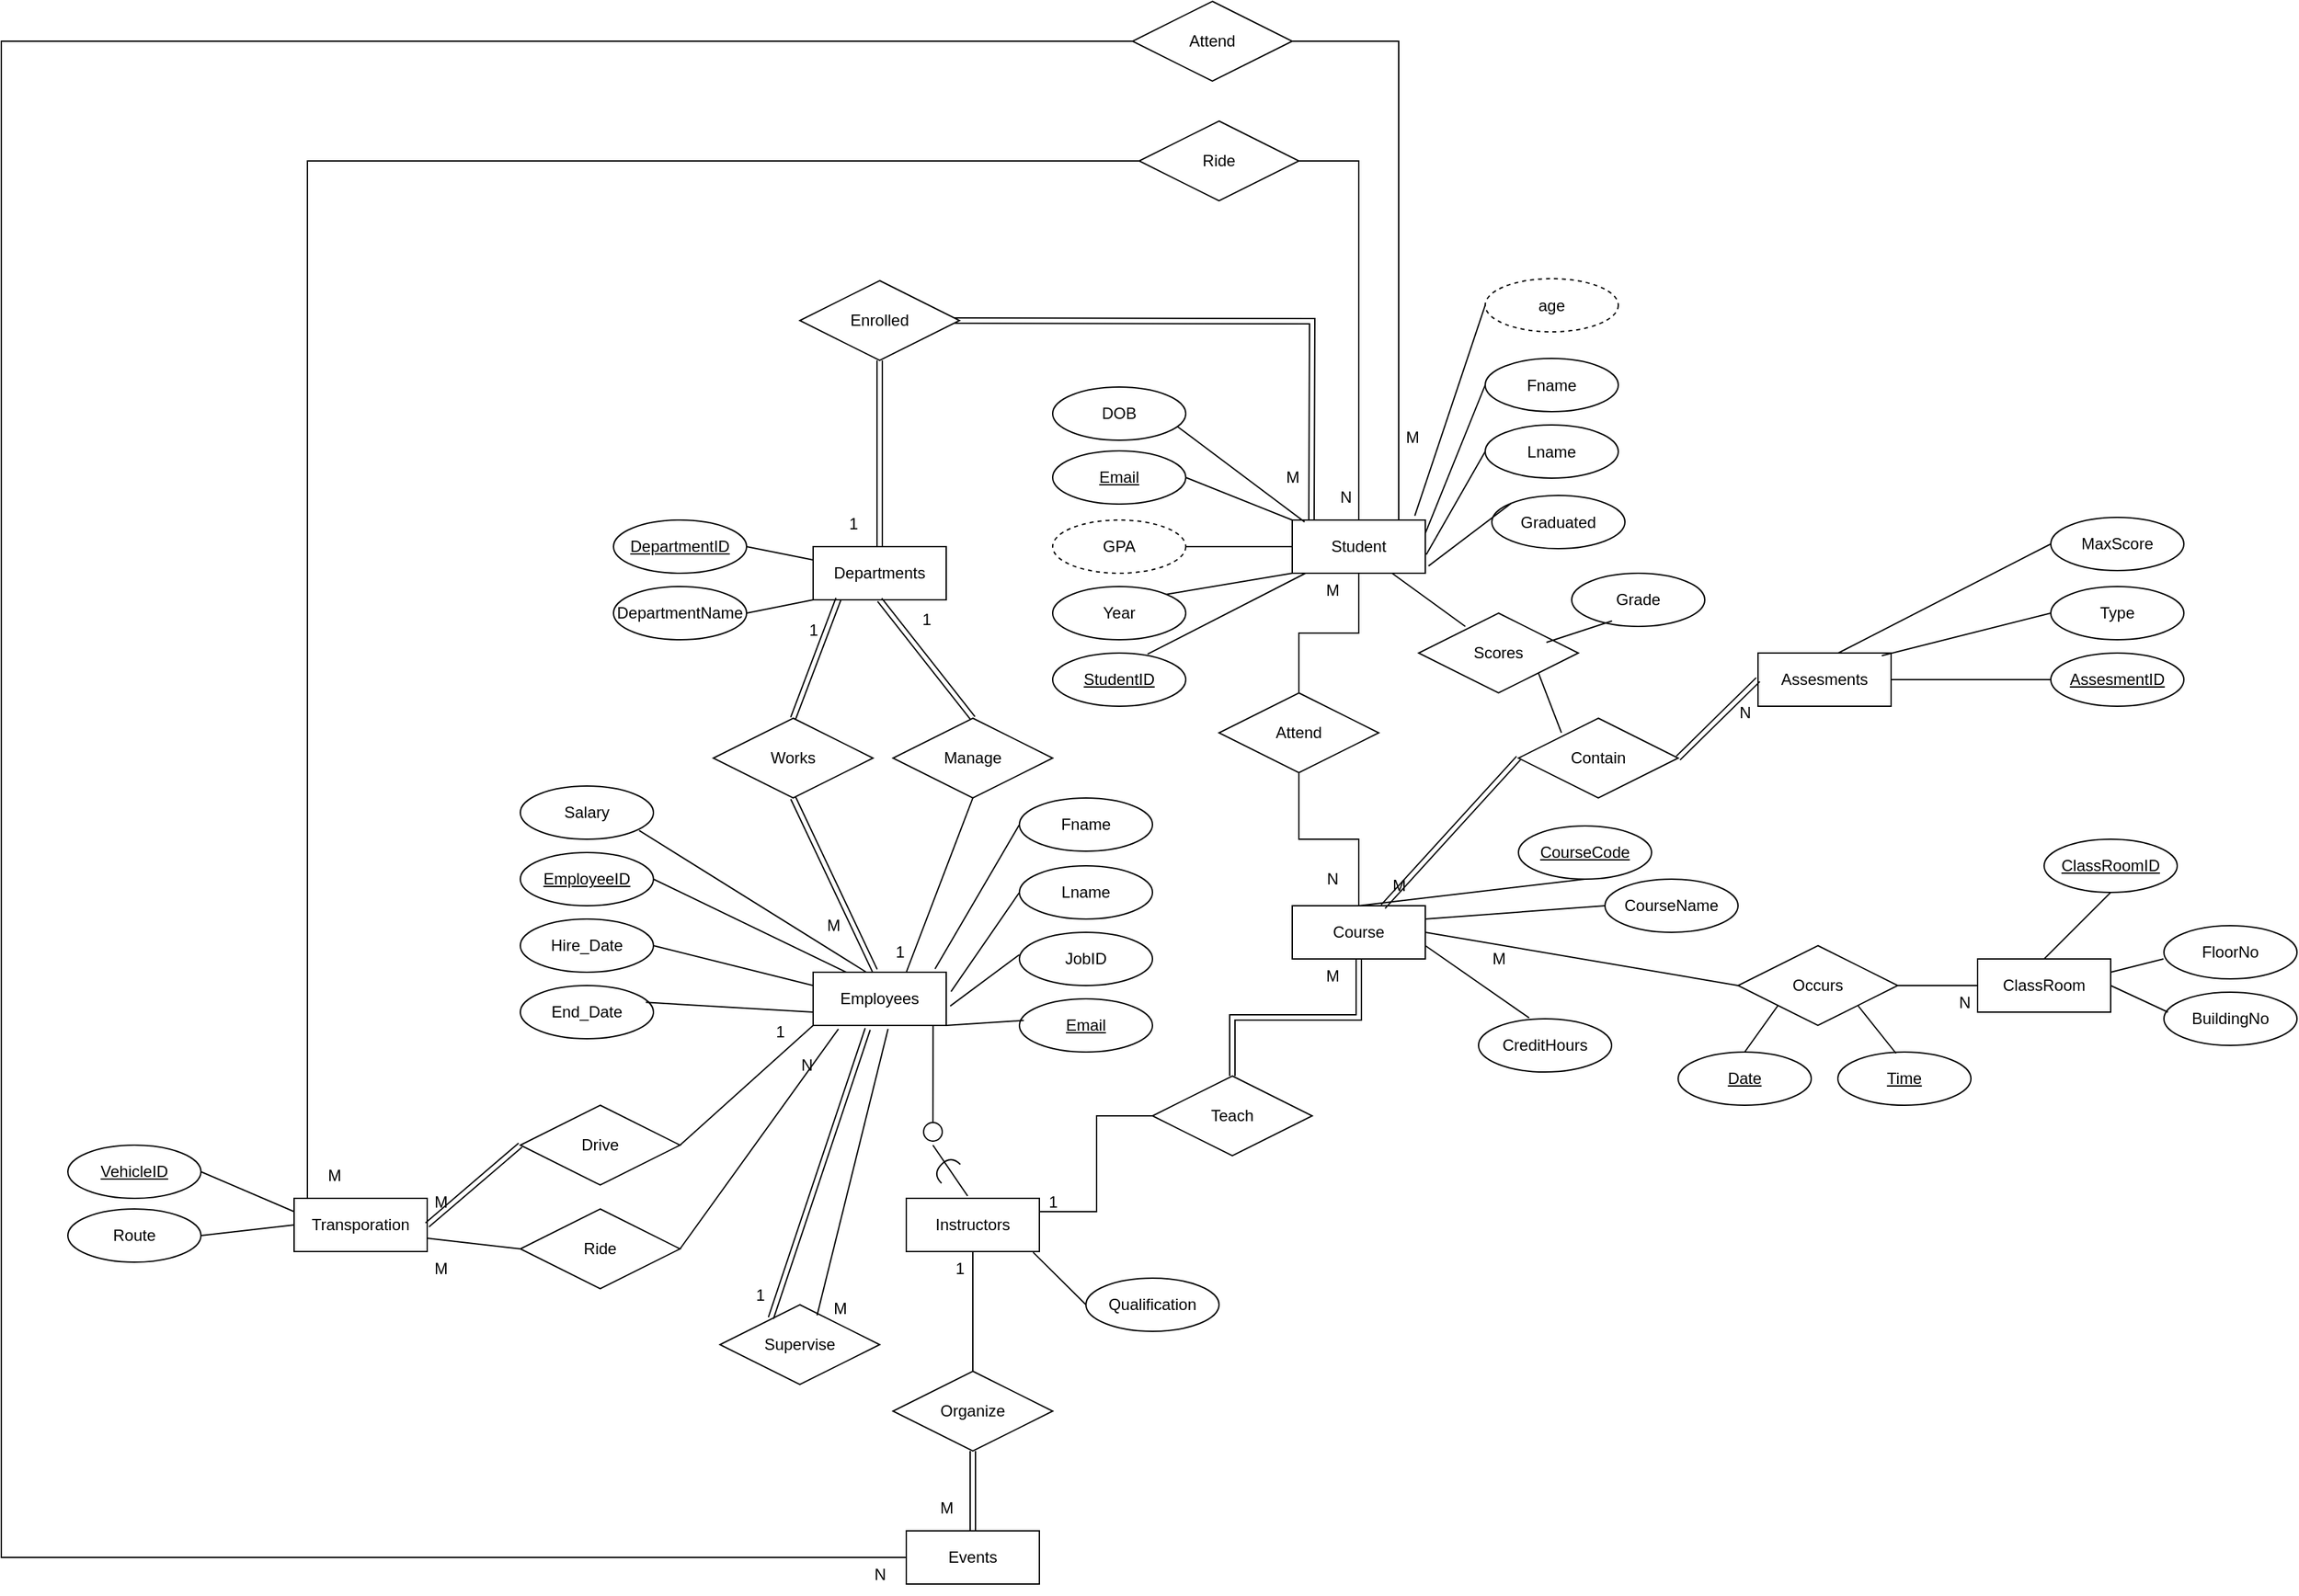 <mxfile version="25.0.1">
  <diagram name="Page-1" id="Fo08esECjhYcVOqIfu8d">
    <mxGraphModel dx="909" dy="1662" grid="1" gridSize="10" guides="1" tooltips="1" connect="1" arrows="1" fold="1" page="1" pageScale="1" pageWidth="850" pageHeight="1100" math="0" shadow="0">
      <root>
        <mxCell id="0" />
        <mxCell id="1" parent="0" />
        <mxCell id="pX8YtGbhnnADvZWmh7mu-151" style="edgeStyle=orthogonalEdgeStyle;rounded=0;orthogonalLoop=1;jettySize=auto;html=1;entryX=0;entryY=0.5;entryDx=0;entryDy=0;endArrow=none;endFill=0;" edge="1" parent="1" source="pX8YtGbhnnADvZWmh7mu-5" target="pX8YtGbhnnADvZWmh7mu-150">
          <mxGeometry relative="1" as="geometry" />
        </mxCell>
        <mxCell id="pX8YtGbhnnADvZWmh7mu-5" value="Assesments" style="whiteSpace=wrap;html=1;align=center;" vertex="1" parent="1">
          <mxGeometry x="1680" y="40" width="100" height="40" as="geometry" />
        </mxCell>
        <mxCell id="pX8YtGbhnnADvZWmh7mu-118" style="edgeStyle=orthogonalEdgeStyle;rounded=0;orthogonalLoop=1;jettySize=auto;html=1;exitX=0.5;exitY=1;exitDx=0;exitDy=0;entryX=0.5;entryY=0;entryDx=0;entryDy=0;endArrow=none;endFill=0;" edge="1" parent="1" source="pX8YtGbhnnADvZWmh7mu-6" target="pX8YtGbhnnADvZWmh7mu-119">
          <mxGeometry relative="1" as="geometry">
            <mxPoint x="1379.857" y="90" as="targetPoint" />
          </mxGeometry>
        </mxCell>
        <mxCell id="pX8YtGbhnnADvZWmh7mu-188" style="edgeStyle=orthogonalEdgeStyle;rounded=0;orthogonalLoop=1;jettySize=auto;html=1;entryX=1;entryY=0.5;entryDx=0;entryDy=0;endArrow=none;endFill=0;" edge="1" parent="1" source="pX8YtGbhnnADvZWmh7mu-6" target="pX8YtGbhnnADvZWmh7mu-187">
          <mxGeometry relative="1" as="geometry">
            <Array as="points">
              <mxPoint x="1410" y="-420" />
            </Array>
          </mxGeometry>
        </mxCell>
        <mxCell id="pX8YtGbhnnADvZWmh7mu-197" style="edgeStyle=orthogonalEdgeStyle;rounded=0;orthogonalLoop=1;jettySize=auto;html=1;exitX=0.5;exitY=0;exitDx=0;exitDy=0;entryX=1;entryY=0.5;entryDx=0;entryDy=0;endArrow=none;endFill=0;" edge="1" parent="1" source="pX8YtGbhnnADvZWmh7mu-6" target="pX8YtGbhnnADvZWmh7mu-198">
          <mxGeometry relative="1" as="geometry">
            <mxPoint x="1380.333" y="-350" as="targetPoint" />
          </mxGeometry>
        </mxCell>
        <mxCell id="pX8YtGbhnnADvZWmh7mu-6" value="Student" style="whiteSpace=wrap;html=1;align=center;" vertex="1" parent="1">
          <mxGeometry x="1330" y="-60" width="100" height="40" as="geometry" />
        </mxCell>
        <mxCell id="pX8YtGbhnnADvZWmh7mu-101" style="edgeStyle=orthogonalEdgeStyle;rounded=0;orthogonalLoop=1;jettySize=auto;html=1;exitX=0.5;exitY=1;exitDx=0;exitDy=0;endArrow=circle;endFill=0;" edge="1" parent="1">
          <mxGeometry relative="1" as="geometry">
            <mxPoint x="1059.997" y="408" as="targetPoint" />
            <mxPoint x="1060.14" y="318" as="sourcePoint" />
            <Array as="points">
              <mxPoint x="1060.14" y="358" />
              <mxPoint x="1060.14" y="358" />
            </Array>
          </mxGeometry>
        </mxCell>
        <mxCell id="pX8YtGbhnnADvZWmh7mu-10" value="Employees" style="whiteSpace=wrap;html=1;align=center;" vertex="1" parent="1">
          <mxGeometry x="970" y="280" width="100" height="40" as="geometry" />
        </mxCell>
        <mxCell id="pX8YtGbhnnADvZWmh7mu-11" value="ClassRoom" style="whiteSpace=wrap;html=1;align=center;" vertex="1" parent="1">
          <mxGeometry x="1845" y="270" width="100" height="40" as="geometry" />
        </mxCell>
        <mxCell id="pX8YtGbhnnADvZWmh7mu-147" style="edgeStyle=orthogonalEdgeStyle;rounded=0;orthogonalLoop=1;jettySize=auto;html=1;exitX=0.5;exitY=0;exitDx=0;exitDy=0;entryX=0.5;entryY=1;entryDx=0;entryDy=0;endArrow=none;endFill=0;shape=link;" edge="1" parent="1" source="pX8YtGbhnnADvZWmh7mu-12" target="pX8YtGbhnnADvZWmh7mu-145">
          <mxGeometry relative="1" as="geometry" />
        </mxCell>
        <mxCell id="pX8YtGbhnnADvZWmh7mu-191" style="edgeStyle=orthogonalEdgeStyle;rounded=0;orthogonalLoop=1;jettySize=auto;html=1;exitX=0;exitY=0.5;exitDx=0;exitDy=0;entryX=0;entryY=0.5;entryDx=0;entryDy=0;endArrow=none;endFill=0;" edge="1" parent="1" source="pX8YtGbhnnADvZWmh7mu-12" target="pX8YtGbhnnADvZWmh7mu-187">
          <mxGeometry relative="1" as="geometry">
            <Array as="points">
              <mxPoint x="360" y="720" />
              <mxPoint x="360" y="-420" />
            </Array>
          </mxGeometry>
        </mxCell>
        <mxCell id="pX8YtGbhnnADvZWmh7mu-12" value="Events" style="whiteSpace=wrap;html=1;align=center;" vertex="1" parent="1">
          <mxGeometry x="1040" y="700" width="100" height="40" as="geometry" />
        </mxCell>
        <mxCell id="pX8YtGbhnnADvZWmh7mu-196" style="edgeStyle=orthogonalEdgeStyle;rounded=0;orthogonalLoop=1;jettySize=auto;html=1;exitX=0.09;exitY=0;exitDx=0;exitDy=0;entryX=0;entryY=0.5;entryDx=0;entryDy=0;endArrow=none;endFill=0;exitPerimeter=0;" edge="1" parent="1" source="pX8YtGbhnnADvZWmh7mu-13" target="pX8YtGbhnnADvZWmh7mu-198">
          <mxGeometry relative="1" as="geometry">
            <mxPoint x="630.333" y="-291.333" as="targetPoint" />
            <Array as="points">
              <mxPoint x="590" y="450" />
              <mxPoint x="590" y="-330" />
            </Array>
          </mxGeometry>
        </mxCell>
        <mxCell id="pX8YtGbhnnADvZWmh7mu-13" value="Transporation" style="whiteSpace=wrap;html=1;align=center;" vertex="1" parent="1">
          <mxGeometry x="580" y="450" width="100" height="40" as="geometry" />
        </mxCell>
        <mxCell id="pX8YtGbhnnADvZWmh7mu-14" value="Course" style="whiteSpace=wrap;html=1;align=center;" vertex="1" parent="1">
          <mxGeometry x="1330" y="230" width="100" height="40" as="geometry" />
        </mxCell>
        <mxCell id="pX8YtGbhnnADvZWmh7mu-15" value="Departments" style="whiteSpace=wrap;html=1;align=center;" vertex="1" parent="1">
          <mxGeometry x="970" y="-40" width="100" height="40" as="geometry" />
        </mxCell>
        <mxCell id="pX8YtGbhnnADvZWmh7mu-19" value="&lt;u&gt;EmployeeID&lt;/u&gt;" style="ellipse;whiteSpace=wrap;html=1;align=center;" vertex="1" parent="1">
          <mxGeometry x="750" y="190" width="100" height="40" as="geometry" />
        </mxCell>
        <mxCell id="pX8YtGbhnnADvZWmh7mu-25" value="Fname" style="ellipse;whiteSpace=wrap;html=1;align=center;" vertex="1" parent="1">
          <mxGeometry x="1125" y="149" width="100" height="40" as="geometry" />
        </mxCell>
        <mxCell id="pX8YtGbhnnADvZWmh7mu-29" value="&lt;u&gt;Email&lt;/u&gt;" style="ellipse;whiteSpace=wrap;html=1;align=center;" vertex="1" parent="1">
          <mxGeometry x="1125" y="300" width="100" height="40" as="geometry" />
        </mxCell>
        <mxCell id="pX8YtGbhnnADvZWmh7mu-30" value="JobID" style="ellipse;whiteSpace=wrap;html=1;align=center;" vertex="1" parent="1">
          <mxGeometry x="1125" y="250" width="100" height="40" as="geometry" />
        </mxCell>
        <mxCell id="pX8YtGbhnnADvZWmh7mu-32" value="" style="endArrow=none;html=1;rounded=0;entryX=0.916;entryY=-0.064;entryDx=0;entryDy=0;entryPerimeter=0;exitX=0;exitY=0.5;exitDx=0;exitDy=0;" edge="1" parent="1" source="pX8YtGbhnnADvZWmh7mu-25" target="pX8YtGbhnnADvZWmh7mu-10">
          <mxGeometry relative="1" as="geometry">
            <mxPoint x="990" y="270" as="sourcePoint" />
            <mxPoint x="1007" y="301" as="targetPoint" />
          </mxGeometry>
        </mxCell>
        <mxCell id="pX8YtGbhnnADvZWmh7mu-33" value="Lname" style="ellipse;whiteSpace=wrap;html=1;align=center;" vertex="1" parent="1">
          <mxGeometry x="1125" y="200" width="100" height="40" as="geometry" />
        </mxCell>
        <mxCell id="pX8YtGbhnnADvZWmh7mu-35" value="" style="endArrow=none;html=1;rounded=0;entryX=0;entryY=0.5;entryDx=0;entryDy=0;exitX=1.036;exitY=0.364;exitDx=0;exitDy=0;exitPerimeter=0;" edge="1" parent="1" source="pX8YtGbhnnADvZWmh7mu-10" target="pX8YtGbhnnADvZWmh7mu-33">
          <mxGeometry relative="1" as="geometry">
            <mxPoint x="1100" y="290" as="sourcePoint" />
            <mxPoint x="1117" y="321" as="targetPoint" />
          </mxGeometry>
        </mxCell>
        <mxCell id="pX8YtGbhnnADvZWmh7mu-36" value="" style="endArrow=none;html=1;rounded=0;entryX=1.03;entryY=0.636;entryDx=0;entryDy=0;entryPerimeter=0;exitX=-0.001;exitY=0.421;exitDx=0;exitDy=0;exitPerimeter=0;" edge="1" parent="1" source="pX8YtGbhnnADvZWmh7mu-30" target="pX8YtGbhnnADvZWmh7mu-10">
          <mxGeometry relative="1" as="geometry">
            <mxPoint x="990" y="270" as="sourcePoint" />
            <mxPoint x="1007" y="301" as="targetPoint" />
          </mxGeometry>
        </mxCell>
        <mxCell id="pX8YtGbhnnADvZWmh7mu-37" value="" style="endArrow=none;html=1;rounded=0;entryX=0.033;entryY=0.407;entryDx=0;entryDy=0;entryPerimeter=0;exitX=1;exitY=1;exitDx=0;exitDy=0;" edge="1" parent="1" source="pX8YtGbhnnADvZWmh7mu-10" target="pX8YtGbhnnADvZWmh7mu-29">
          <mxGeometry relative="1" as="geometry">
            <mxPoint x="1000" y="280" as="sourcePoint" />
            <mxPoint x="1017" y="311" as="targetPoint" />
          </mxGeometry>
        </mxCell>
        <mxCell id="pX8YtGbhnnADvZWmh7mu-39" value="" style="endArrow=none;html=1;rounded=0;entryX=0.25;entryY=0;entryDx=0;entryDy=0;exitX=1;exitY=0.5;exitDx=0;exitDy=0;" edge="1" parent="1" source="pX8YtGbhnnADvZWmh7mu-19" target="pX8YtGbhnnADvZWmh7mu-10">
          <mxGeometry relative="1" as="geometry">
            <mxPoint x="920" y="250" as="sourcePoint" />
            <mxPoint x="997" y="291" as="targetPoint" />
          </mxGeometry>
        </mxCell>
        <mxCell id="pX8YtGbhnnADvZWmh7mu-64" value="Year" style="ellipse;whiteSpace=wrap;html=1;align=center;" vertex="1" parent="1">
          <mxGeometry x="1150" y="-10" width="100" height="40" as="geometry" />
        </mxCell>
        <mxCell id="pX8YtGbhnnADvZWmh7mu-65" value="" style="endArrow=none;html=1;rounded=0;entryX=0;entryY=1;entryDx=0;entryDy=0;exitX=1;exitY=0;exitDx=0;exitDy=0;" edge="1" parent="1" source="pX8YtGbhnnADvZWmh7mu-64" target="pX8YtGbhnnADvZWmh7mu-6">
          <mxGeometry relative="1" as="geometry">
            <mxPoint x="1210" as="sourcePoint" />
            <mxPoint x="1370" as="targetPoint" />
          </mxGeometry>
        </mxCell>
        <mxCell id="pX8YtGbhnnADvZWmh7mu-66" value="GPA" style="ellipse;whiteSpace=wrap;html=1;align=center;dashed=1;" vertex="1" parent="1">
          <mxGeometry x="1150" y="-60" width="100" height="40" as="geometry" />
        </mxCell>
        <mxCell id="pX8YtGbhnnADvZWmh7mu-67" value="" style="endArrow=none;html=1;rounded=0;entryX=0;entryY=0.5;entryDx=0;entryDy=0;exitX=1;exitY=0.5;exitDx=0;exitDy=0;" edge="1" parent="1" source="pX8YtGbhnnADvZWmh7mu-66" target="pX8YtGbhnnADvZWmh7mu-6">
          <mxGeometry relative="1" as="geometry">
            <mxPoint x="1170" y="20" as="sourcePoint" />
            <mxPoint x="1330" y="20" as="targetPoint" />
          </mxGeometry>
        </mxCell>
        <mxCell id="pX8YtGbhnnADvZWmh7mu-68" value="Graduated" style="ellipse;whiteSpace=wrap;html=1;align=center;" vertex="1" parent="1">
          <mxGeometry x="1480" y="-78.5" width="100" height="40" as="geometry" />
        </mxCell>
        <mxCell id="pX8YtGbhnnADvZWmh7mu-70" value="Hire_Date" style="ellipse;whiteSpace=wrap;html=1;align=center;" vertex="1" parent="1">
          <mxGeometry x="750" y="240" width="100" height="40" as="geometry" />
        </mxCell>
        <mxCell id="pX8YtGbhnnADvZWmh7mu-71" value="Works" style="shape=rhombus;perimeter=rhombusPerimeter;whiteSpace=wrap;html=1;align=center;" vertex="1" parent="1">
          <mxGeometry x="895" y="89" width="120" height="60" as="geometry" />
        </mxCell>
        <mxCell id="pX8YtGbhnnADvZWmh7mu-74" value="M" style="text;html=1;align=center;verticalAlign=middle;resizable=0;points=[];autosize=1;strokeColor=none;fillColor=none;" vertex="1" parent="1">
          <mxGeometry x="970" y="230" width="30" height="30" as="geometry" />
        </mxCell>
        <mxCell id="pX8YtGbhnnADvZWmh7mu-76" value="1" style="text;html=1;align=center;verticalAlign=middle;resizable=0;points=[];autosize=1;strokeColor=none;fillColor=none;" vertex="1" parent="1">
          <mxGeometry x="955" y="8" width="30" height="30" as="geometry" />
        </mxCell>
        <mxCell id="pX8YtGbhnnADvZWmh7mu-78" value="Fname" style="ellipse;whiteSpace=wrap;html=1;align=center;" vertex="1" parent="1">
          <mxGeometry x="1475" y="-181.5" width="100" height="40" as="geometry" />
        </mxCell>
        <mxCell id="pX8YtGbhnnADvZWmh7mu-79" value="" style="endArrow=none;html=1;rounded=0;entryX=1;entryY=0.25;entryDx=0;entryDy=0;exitX=0;exitY=0.5;exitDx=0;exitDy=0;" edge="1" parent="1" source="pX8YtGbhnnADvZWmh7mu-78" target="pX8YtGbhnnADvZWmh7mu-6">
          <mxGeometry relative="1" as="geometry">
            <mxPoint x="1388" y="11" as="sourcePoint" />
            <mxPoint x="1450" y="-10" as="targetPoint" />
          </mxGeometry>
        </mxCell>
        <mxCell id="pX8YtGbhnnADvZWmh7mu-80" value="Lname" style="ellipse;whiteSpace=wrap;html=1;align=center;" vertex="1" parent="1">
          <mxGeometry x="1475" y="-131.5" width="100" height="40" as="geometry" />
        </mxCell>
        <mxCell id="pX8YtGbhnnADvZWmh7mu-81" value="" style="endArrow=none;html=1;rounded=0;entryX=0;entryY=0.5;entryDx=0;entryDy=0;exitX=1.007;exitY=0.65;exitDx=0;exitDy=0;exitPerimeter=0;" edge="1" parent="1" target="pX8YtGbhnnADvZWmh7mu-80" source="pX8YtGbhnnADvZWmh7mu-6">
          <mxGeometry relative="1" as="geometry">
            <mxPoint x="1450" as="sourcePoint" />
            <mxPoint x="1515" y="62" as="targetPoint" />
          </mxGeometry>
        </mxCell>
        <mxCell id="pX8YtGbhnnADvZWmh7mu-85" value="StudentID" style="ellipse;whiteSpace=wrap;html=1;align=center;fontStyle=4;" vertex="1" parent="1">
          <mxGeometry x="1150" y="40" width="100" height="40" as="geometry" />
        </mxCell>
        <mxCell id="pX8YtGbhnnADvZWmh7mu-86" value="Email" style="ellipse;whiteSpace=wrap;html=1;align=center;fontStyle=4;" vertex="1" parent="1">
          <mxGeometry x="1150" y="-112" width="100" height="40" as="geometry" />
        </mxCell>
        <mxCell id="pX8YtGbhnnADvZWmh7mu-87" value="" style="endArrow=none;html=1;rounded=0;exitX=1;exitY=0.5;exitDx=0;exitDy=0;entryX=0;entryY=0;entryDx=0;entryDy=0;" edge="1" parent="1" source="pX8YtGbhnnADvZWmh7mu-86" target="pX8YtGbhnnADvZWmh7mu-6">
          <mxGeometry relative="1" as="geometry">
            <mxPoint x="1290" y="-110" as="sourcePoint" />
            <mxPoint x="1450" y="-110" as="targetPoint" />
          </mxGeometry>
        </mxCell>
        <mxCell id="pX8YtGbhnnADvZWmh7mu-89" value="" style="endArrow=none;html=1;rounded=0;entryX=0;entryY=0;entryDx=0;entryDy=0;exitX=1.024;exitY=0.864;exitDx=0;exitDy=0;exitPerimeter=0;" edge="1" parent="1" source="pX8YtGbhnnADvZWmh7mu-6" target="pX8YtGbhnnADvZWmh7mu-68">
          <mxGeometry relative="1" as="geometry">
            <mxPoint x="1330" y="30" as="sourcePoint" />
            <mxPoint x="1490" y="30" as="targetPoint" />
          </mxGeometry>
        </mxCell>
        <mxCell id="pX8YtGbhnnADvZWmh7mu-90" value="" style="endArrow=none;html=1;rounded=0;exitX=0.1;exitY=1;exitDx=0;exitDy=0;exitPerimeter=0;entryX=0.713;entryY=0.021;entryDx=0;entryDy=0;entryPerimeter=0;" edge="1" parent="1" source="pX8YtGbhnnADvZWmh7mu-6" target="pX8YtGbhnnADvZWmh7mu-85">
          <mxGeometry relative="1" as="geometry">
            <mxPoint x="1290" y="100" as="sourcePoint" />
            <mxPoint x="1450" y="100" as="targetPoint" />
          </mxGeometry>
        </mxCell>
        <mxCell id="pX8YtGbhnnADvZWmh7mu-91" value="DOB" style="ellipse;whiteSpace=wrap;html=1;align=center;" vertex="1" parent="1">
          <mxGeometry x="1150" y="-160" width="100" height="40" as="geometry" />
        </mxCell>
        <mxCell id="pX8YtGbhnnADvZWmh7mu-92" value="" style="endArrow=none;html=1;rounded=0;exitX=0.939;exitY=0.746;exitDx=0;exitDy=0;exitPerimeter=0;entryX=0.093;entryY=0.036;entryDx=0;entryDy=0;entryPerimeter=0;" edge="1" parent="1" source="pX8YtGbhnnADvZWmh7mu-91" target="pX8YtGbhnnADvZWmh7mu-6">
          <mxGeometry relative="1" as="geometry">
            <mxPoint x="1290" y="-121" as="sourcePoint" />
            <mxPoint x="1450" y="-121" as="targetPoint" />
          </mxGeometry>
        </mxCell>
        <mxCell id="pX8YtGbhnnADvZWmh7mu-93" value="age" style="ellipse;whiteSpace=wrap;html=1;align=center;dashed=1;" vertex="1" parent="1">
          <mxGeometry x="1475" y="-241.5" width="100" height="40" as="geometry" />
        </mxCell>
        <mxCell id="pX8YtGbhnnADvZWmh7mu-94" value="" style="endArrow=none;html=1;rounded=0;entryX=0;entryY=0.5;entryDx=0;entryDy=0;exitX=0.921;exitY=-0.079;exitDx=0;exitDy=0;exitPerimeter=0;" edge="1" parent="1" source="pX8YtGbhnnADvZWmh7mu-6" target="pX8YtGbhnnADvZWmh7mu-93">
          <mxGeometry relative="1" as="geometry">
            <mxPoint x="1330" y="-130" as="sourcePoint" />
            <mxPoint x="1490" y="-130" as="targetPoint" />
          </mxGeometry>
        </mxCell>
        <mxCell id="pX8YtGbhnnADvZWmh7mu-98" style="edgeStyle=orthogonalEdgeStyle;rounded=0;orthogonalLoop=1;jettySize=auto;html=1;entryX=0.5;entryY=0;entryDx=0;entryDy=0;endArrow=none;endFill=0;shape=link;exitX=0.969;exitY=0.5;exitDx=0;exitDy=0;exitPerimeter=0;" edge="1" parent="1">
          <mxGeometry relative="1" as="geometry">
            <mxPoint x="1055.75" y="-210" as="sourcePoint" />
            <mxPoint x="1344.47" y="-60" as="targetPoint" />
          </mxGeometry>
        </mxCell>
        <mxCell id="pX8YtGbhnnADvZWmh7mu-95" value="Enrolled" style="shape=rhombus;perimeter=rhombusPerimeter;whiteSpace=wrap;html=1;align=center;" vertex="1" parent="1">
          <mxGeometry x="960" y="-240" width="120" height="60" as="geometry" />
        </mxCell>
        <mxCell id="pX8YtGbhnnADvZWmh7mu-97" value="" style="endArrow=none;html=1;rounded=0;exitX=0.5;exitY=0;exitDx=0;exitDy=0;entryX=0.5;entryY=1;entryDx=0;entryDy=0;shape=link;" edge="1" parent="1" source="pX8YtGbhnnADvZWmh7mu-15" target="pX8YtGbhnnADvZWmh7mu-95">
          <mxGeometry relative="1" as="geometry">
            <mxPoint x="980" y="-130" as="sourcePoint" />
            <mxPoint x="1020" y="-170" as="targetPoint" />
          </mxGeometry>
        </mxCell>
        <mxCell id="pX8YtGbhnnADvZWmh7mu-99" value="1" style="text;html=1;align=center;verticalAlign=middle;resizable=0;points=[];autosize=1;strokeColor=none;fillColor=none;" vertex="1" parent="1">
          <mxGeometry x="985" y="-72" width="30" height="30" as="geometry" />
        </mxCell>
        <mxCell id="pX8YtGbhnnADvZWmh7mu-100" value="M" style="text;html=1;align=center;verticalAlign=middle;resizable=0;points=[];autosize=1;strokeColor=none;fillColor=none;" vertex="1" parent="1">
          <mxGeometry x="1315" y="-107" width="30" height="30" as="geometry" />
        </mxCell>
        <mxCell id="pX8YtGbhnnADvZWmh7mu-129" style="edgeStyle=orthogonalEdgeStyle;rounded=0;orthogonalLoop=1;jettySize=auto;html=1;exitX=1;exitY=0.5;exitDx=0;exitDy=0;entryX=0;entryY=0.5;entryDx=0;entryDy=0;endArrow=none;endFill=0;" edge="1" parent="1" source="pX8YtGbhnnADvZWmh7mu-102" target="pX8YtGbhnnADvZWmh7mu-128">
          <mxGeometry relative="1" as="geometry">
            <Array as="points">
              <mxPoint x="1140" y="460" />
              <mxPoint x="1183" y="460" />
              <mxPoint x="1183" y="388" />
            </Array>
          </mxGeometry>
        </mxCell>
        <mxCell id="pX8YtGbhnnADvZWmh7mu-146" style="edgeStyle=orthogonalEdgeStyle;rounded=0;orthogonalLoop=1;jettySize=auto;html=1;exitX=0.5;exitY=1;exitDx=0;exitDy=0;entryX=0.5;entryY=0;entryDx=0;entryDy=0;endArrow=none;endFill=0;" edge="1" parent="1" source="pX8YtGbhnnADvZWmh7mu-102" target="pX8YtGbhnnADvZWmh7mu-145">
          <mxGeometry relative="1" as="geometry" />
        </mxCell>
        <mxCell id="pX8YtGbhnnADvZWmh7mu-102" value="Instructors" style="whiteSpace=wrap;html=1;align=center;" vertex="1" parent="1">
          <mxGeometry x="1040" y="450" width="100" height="40" as="geometry" />
        </mxCell>
        <mxCell id="pX8YtGbhnnADvZWmh7mu-104" value="" style="endArrow=none;html=1;rounded=0;entryX=0.461;entryY=-0.043;entryDx=0;entryDy=0;entryPerimeter=0;" edge="1" parent="1" target="pX8YtGbhnnADvZWmh7mu-102">
          <mxGeometry relative="1" as="geometry">
            <mxPoint x="1060" y="410" as="sourcePoint" />
            <mxPoint x="1200" y="420" as="targetPoint" />
          </mxGeometry>
        </mxCell>
        <mxCell id="pX8YtGbhnnADvZWmh7mu-107" value="Qualification" style="ellipse;whiteSpace=wrap;html=1;align=center;" vertex="1" parent="1">
          <mxGeometry x="1175" y="510" width="100" height="40" as="geometry" />
        </mxCell>
        <mxCell id="pX8YtGbhnnADvZWmh7mu-109" value="Salary" style="ellipse;whiteSpace=wrap;html=1;align=center;" vertex="1" parent="1">
          <mxGeometry x="750" y="140" width="100" height="40" as="geometry" />
        </mxCell>
        <mxCell id="pX8YtGbhnnADvZWmh7mu-110" value="" style="endArrow=none;html=1;rounded=0;exitX=0.893;exitY=0.836;exitDx=0;exitDy=0;exitPerimeter=0;entryX=0.4;entryY=0;entryDx=0;entryDy=0;entryPerimeter=0;" edge="1" parent="1" source="pX8YtGbhnnADvZWmh7mu-109" target="pX8YtGbhnnADvZWmh7mu-10">
          <mxGeometry relative="1" as="geometry">
            <mxPoint x="970" y="210" as="sourcePoint" />
            <mxPoint x="1130" y="210" as="targetPoint" />
          </mxGeometry>
        </mxCell>
        <mxCell id="pX8YtGbhnnADvZWmh7mu-113" value="End_Date" style="ellipse;whiteSpace=wrap;html=1;align=center;" vertex="1" parent="1">
          <mxGeometry x="750" y="290" width="100" height="40" as="geometry" />
        </mxCell>
        <mxCell id="pX8YtGbhnnADvZWmh7mu-114" value="CourseCode" style="ellipse;whiteSpace=wrap;html=1;align=center;fontStyle=4;" vertex="1" parent="1">
          <mxGeometry x="1500" y="170" width="100" height="40" as="geometry" />
        </mxCell>
        <mxCell id="pX8YtGbhnnADvZWmh7mu-115" value="" style="endArrow=none;html=1;rounded=0;exitX=0.5;exitY=1;exitDx=0;exitDy=0;entryX=0.5;entryY=0;entryDx=0;entryDy=0;" edge="1" parent="1" source="pX8YtGbhnnADvZWmh7mu-114" target="pX8YtGbhnnADvZWmh7mu-14">
          <mxGeometry relative="1" as="geometry">
            <mxPoint x="1250" y="290" as="sourcePoint" />
            <mxPoint x="1410" y="290" as="targetPoint" />
          </mxGeometry>
        </mxCell>
        <mxCell id="pX8YtGbhnnADvZWmh7mu-116" value="CourseName" style="ellipse;whiteSpace=wrap;html=1;align=center;" vertex="1" parent="1">
          <mxGeometry x="1565" y="210" width="100" height="40" as="geometry" />
        </mxCell>
        <mxCell id="pX8YtGbhnnADvZWmh7mu-121" style="edgeStyle=orthogonalEdgeStyle;rounded=0;orthogonalLoop=1;jettySize=auto;html=1;entryX=0.5;entryY=0;entryDx=0;entryDy=0;endArrow=none;endFill=0;" edge="1" parent="1" source="pX8YtGbhnnADvZWmh7mu-119" target="pX8YtGbhnnADvZWmh7mu-14">
          <mxGeometry relative="1" as="geometry" />
        </mxCell>
        <mxCell id="pX8YtGbhnnADvZWmh7mu-119" value="Attend" style="shape=rhombus;perimeter=rhombusPerimeter;whiteSpace=wrap;html=1;align=center;" vertex="1" parent="1">
          <mxGeometry x="1275" y="70" width="120" height="60" as="geometry" />
        </mxCell>
        <mxCell id="pX8YtGbhnnADvZWmh7mu-120" value="M" style="text;html=1;align=center;verticalAlign=middle;resizable=0;points=[];autosize=1;strokeColor=none;fillColor=none;" vertex="1" parent="1">
          <mxGeometry x="1345" y="-22" width="30" height="30" as="geometry" />
        </mxCell>
        <mxCell id="pX8YtGbhnnADvZWmh7mu-122" value="N" style="text;html=1;align=center;verticalAlign=middle;resizable=0;points=[];autosize=1;strokeColor=none;fillColor=none;" vertex="1" parent="1">
          <mxGeometry x="1345" y="195" width="30" height="30" as="geometry" />
        </mxCell>
        <mxCell id="pX8YtGbhnnADvZWmh7mu-123" value="" style="endArrow=none;html=1;rounded=0;exitX=0.953;exitY=1.014;exitDx=0;exitDy=0;exitPerimeter=0;entryX=0;entryY=0.5;entryDx=0;entryDy=0;" edge="1" parent="1" source="pX8YtGbhnnADvZWmh7mu-102" target="pX8YtGbhnnADvZWmh7mu-107">
          <mxGeometry relative="1" as="geometry">
            <mxPoint x="1000" y="520" as="sourcePoint" />
            <mxPoint x="1160" y="520" as="targetPoint" />
          </mxGeometry>
        </mxCell>
        <mxCell id="pX8YtGbhnnADvZWmh7mu-124" value="DepartmentID" style="ellipse;whiteSpace=wrap;html=1;align=center;fontStyle=4;" vertex="1" parent="1">
          <mxGeometry x="820" y="-60" width="100" height="40" as="geometry" />
        </mxCell>
        <mxCell id="pX8YtGbhnnADvZWmh7mu-125" value="DepartmentName" style="ellipse;whiteSpace=wrap;html=1;align=center;" vertex="1" parent="1">
          <mxGeometry x="820" y="-10" width="100" height="40" as="geometry" />
        </mxCell>
        <mxCell id="pX8YtGbhnnADvZWmh7mu-126" value="" style="endArrow=none;html=1;rounded=0;exitX=1;exitY=0.5;exitDx=0;exitDy=0;entryX=0;entryY=0.25;entryDx=0;entryDy=0;" edge="1" parent="1" source="pX8YtGbhnnADvZWmh7mu-124" target="pX8YtGbhnnADvZWmh7mu-15">
          <mxGeometry relative="1" as="geometry">
            <mxPoint x="850" y="50" as="sourcePoint" />
            <mxPoint x="1010" y="50" as="targetPoint" />
          </mxGeometry>
        </mxCell>
        <mxCell id="pX8YtGbhnnADvZWmh7mu-127" value="" style="endArrow=none;html=1;rounded=0;exitX=1;exitY=0.5;exitDx=0;exitDy=0;entryX=0;entryY=1;entryDx=0;entryDy=0;" edge="1" parent="1" source="pX8YtGbhnnADvZWmh7mu-125" target="pX8YtGbhnnADvZWmh7mu-15">
          <mxGeometry relative="1" as="geometry">
            <mxPoint x="890" y="40" as="sourcePoint" />
            <mxPoint x="1050" y="40" as="targetPoint" />
          </mxGeometry>
        </mxCell>
        <mxCell id="pX8YtGbhnnADvZWmh7mu-130" style="edgeStyle=orthogonalEdgeStyle;rounded=0;orthogonalLoop=1;jettySize=auto;html=1;exitX=0.5;exitY=0;exitDx=0;exitDy=0;entryX=0.5;entryY=1;entryDx=0;entryDy=0;endArrow=none;endFill=0;shape=link;" edge="1" parent="1" source="pX8YtGbhnnADvZWmh7mu-128" target="pX8YtGbhnnADvZWmh7mu-14">
          <mxGeometry relative="1" as="geometry" />
        </mxCell>
        <mxCell id="pX8YtGbhnnADvZWmh7mu-128" value="Teach" style="shape=rhombus;perimeter=rhombusPerimeter;whiteSpace=wrap;html=1;align=center;" vertex="1" parent="1">
          <mxGeometry x="1225" y="358" width="120" height="60" as="geometry" />
        </mxCell>
        <mxCell id="pX8YtGbhnnADvZWmh7mu-131" value="M" style="text;html=1;align=center;verticalAlign=middle;resizable=0;points=[];autosize=1;strokeColor=none;fillColor=none;" vertex="1" parent="1">
          <mxGeometry x="1345" y="268" width="30" height="30" as="geometry" />
        </mxCell>
        <mxCell id="pX8YtGbhnnADvZWmh7mu-132" value="1" style="text;html=1;align=center;verticalAlign=middle;resizable=0;points=[];autosize=1;strokeColor=none;fillColor=none;" vertex="1" parent="1">
          <mxGeometry x="1135" y="438" width="30" height="30" as="geometry" />
        </mxCell>
        <mxCell id="pX8YtGbhnnADvZWmh7mu-133" value="" style="endArrow=none;html=1;rounded=0;exitX=1;exitY=0.25;exitDx=0;exitDy=0;entryX=0;entryY=0.5;entryDx=0;entryDy=0;" edge="1" parent="1" source="pX8YtGbhnnADvZWmh7mu-14" target="pX8YtGbhnnADvZWmh7mu-116">
          <mxGeometry relative="1" as="geometry">
            <mxPoint x="1485" y="265" as="sourcePoint" />
            <mxPoint x="1695" y="290" as="targetPoint" />
          </mxGeometry>
        </mxCell>
        <mxCell id="pX8YtGbhnnADvZWmh7mu-134" value="" style="endArrow=none;html=1;rounded=0;exitX=1;exitY=0.5;exitDx=0;exitDy=0;entryX=0;entryY=0.5;entryDx=0;entryDy=0;" edge="1" parent="1" source="pX8YtGbhnnADvZWmh7mu-14" target="pX8YtGbhnnADvZWmh7mu-135">
          <mxGeometry relative="1" as="geometry">
            <mxPoint x="1485" y="275" as="sourcePoint" />
            <mxPoint x="1685" y="290" as="targetPoint" />
          </mxGeometry>
        </mxCell>
        <mxCell id="pX8YtGbhnnADvZWmh7mu-137" style="edgeStyle=orthogonalEdgeStyle;rounded=0;orthogonalLoop=1;jettySize=auto;html=1;entryX=0;entryY=0.5;entryDx=0;entryDy=0;endArrow=none;endFill=0;" edge="1" parent="1" source="pX8YtGbhnnADvZWmh7mu-135" target="pX8YtGbhnnADvZWmh7mu-11">
          <mxGeometry relative="1" as="geometry" />
        </mxCell>
        <mxCell id="pX8YtGbhnnADvZWmh7mu-135" value="Occurs" style="shape=rhombus;perimeter=rhombusPerimeter;whiteSpace=wrap;html=1;align=center;" vertex="1" parent="1">
          <mxGeometry x="1665" y="260" width="120" height="60" as="geometry" />
        </mxCell>
        <mxCell id="pX8YtGbhnnADvZWmh7mu-138" value="M" style="text;html=1;align=center;verticalAlign=middle;resizable=0;points=[];autosize=1;strokeColor=none;fillColor=none;" vertex="1" parent="1">
          <mxGeometry x="1470" y="255" width="30" height="30" as="geometry" />
        </mxCell>
        <mxCell id="pX8YtGbhnnADvZWmh7mu-139" value="N" style="text;html=1;align=center;verticalAlign=middle;resizable=0;points=[];autosize=1;strokeColor=none;fillColor=none;" vertex="1" parent="1">
          <mxGeometry x="1820" y="288" width="30" height="30" as="geometry" />
        </mxCell>
        <mxCell id="pX8YtGbhnnADvZWmh7mu-141" value="" style="endArrow=none;html=1;rounded=0;entryX=0;entryY=1;entryDx=0;entryDy=0;exitX=0.5;exitY=0;exitDx=0;exitDy=0;" edge="1" parent="1" source="pX8YtGbhnnADvZWmh7mu-142" target="pX8YtGbhnnADvZWmh7mu-135">
          <mxGeometry relative="1" as="geometry">
            <mxPoint x="1655" y="350" as="sourcePoint" />
            <mxPoint x="1685" y="370" as="targetPoint" />
          </mxGeometry>
        </mxCell>
        <mxCell id="pX8YtGbhnnADvZWmh7mu-142" value="Date" style="ellipse;whiteSpace=wrap;html=1;align=center;fontStyle=4;" vertex="1" parent="1">
          <mxGeometry x="1620" y="340" width="100" height="40" as="geometry" />
        </mxCell>
        <mxCell id="pX8YtGbhnnADvZWmh7mu-143" value="Time" style="ellipse;whiteSpace=wrap;html=1;align=center;fontStyle=4;" vertex="1" parent="1">
          <mxGeometry x="1740" y="340" width="100" height="40" as="geometry" />
        </mxCell>
        <mxCell id="pX8YtGbhnnADvZWmh7mu-145" value="Organize" style="shape=rhombus;perimeter=rhombusPerimeter;whiteSpace=wrap;html=1;align=center;" vertex="1" parent="1">
          <mxGeometry x="1030" y="580" width="120" height="60" as="geometry" />
        </mxCell>
        <mxCell id="pX8YtGbhnnADvZWmh7mu-148" value="M" style="text;html=1;align=center;verticalAlign=middle;resizable=0;points=[];autosize=1;strokeColor=none;fillColor=none;" vertex="1" parent="1">
          <mxGeometry x="1055" y="668" width="30" height="30" as="geometry" />
        </mxCell>
        <mxCell id="pX8YtGbhnnADvZWmh7mu-149" value="1" style="text;html=1;align=center;verticalAlign=middle;resizable=0;points=[];autosize=1;strokeColor=none;fillColor=none;" vertex="1" parent="1">
          <mxGeometry x="1065" y="488" width="30" height="30" as="geometry" />
        </mxCell>
        <mxCell id="pX8YtGbhnnADvZWmh7mu-150" value="AssesmentID" style="ellipse;whiteSpace=wrap;html=1;align=center;fontStyle=4;" vertex="1" parent="1">
          <mxGeometry x="1900" y="40" width="100" height="40" as="geometry" />
        </mxCell>
        <mxCell id="pX8YtGbhnnADvZWmh7mu-152" value="Type" style="ellipse;whiteSpace=wrap;html=1;align=center;" vertex="1" parent="1">
          <mxGeometry x="1900" y="-10" width="100" height="40" as="geometry" />
        </mxCell>
        <mxCell id="pX8YtGbhnnADvZWmh7mu-153" value="" style="endArrow=none;html=1;rounded=0;exitX=0.93;exitY=0.05;exitDx=0;exitDy=0;exitPerimeter=0;entryX=0;entryY=0.5;entryDx=0;entryDy=0;" edge="1" parent="1" source="pX8YtGbhnnADvZWmh7mu-5" target="pX8YtGbhnnADvZWmh7mu-152">
          <mxGeometry relative="1" as="geometry">
            <mxPoint x="1690" y="110" as="sourcePoint" />
            <mxPoint x="1850" y="110" as="targetPoint" />
          </mxGeometry>
        </mxCell>
        <mxCell id="pX8YtGbhnnADvZWmh7mu-158" value="" style="shape=requiredInterface;html=1;verticalLabelPosition=bottom;sketch=0;rotation=-135;" vertex="1" parent="1">
          <mxGeometry x="1065" y="418" width="10" height="20" as="geometry" />
        </mxCell>
        <mxCell id="pX8YtGbhnnADvZWmh7mu-164" value="" style="endArrow=none;html=1;rounded=0;exitX=1;exitY=1;exitDx=0;exitDy=0;entryX=0.437;entryY=0.025;entryDx=0;entryDy=0;entryPerimeter=0;" edge="1" parent="1" source="pX8YtGbhnnADvZWmh7mu-135" target="pX8YtGbhnnADvZWmh7mu-143">
          <mxGeometry relative="1" as="geometry">
            <mxPoint x="1775" y="310" as="sourcePoint" />
            <mxPoint x="1935" y="310" as="targetPoint" />
          </mxGeometry>
        </mxCell>
        <mxCell id="pX8YtGbhnnADvZWmh7mu-165" value="ClassRoomID" style="ellipse;whiteSpace=wrap;html=1;align=center;fontStyle=4;" vertex="1" parent="1">
          <mxGeometry x="1895" y="180" width="100" height="40" as="geometry" />
        </mxCell>
        <mxCell id="pX8YtGbhnnADvZWmh7mu-166" value="" style="endArrow=none;html=1;rounded=0;exitX=0.5;exitY=0;exitDx=0;exitDy=0;entryX=0.5;entryY=1;entryDx=0;entryDy=0;" edge="1" parent="1" source="pX8YtGbhnnADvZWmh7mu-11" target="pX8YtGbhnnADvZWmh7mu-165">
          <mxGeometry relative="1" as="geometry">
            <mxPoint x="1885" y="240" as="sourcePoint" />
            <mxPoint x="2045" y="240" as="targetPoint" />
          </mxGeometry>
        </mxCell>
        <mxCell id="pX8YtGbhnnADvZWmh7mu-167" value="FloorNo" style="ellipse;whiteSpace=wrap;html=1;align=center;" vertex="1" parent="1">
          <mxGeometry x="1985" y="245" width="100" height="40" as="geometry" />
        </mxCell>
        <mxCell id="pX8YtGbhnnADvZWmh7mu-168" value="BuildingNo" style="ellipse;whiteSpace=wrap;html=1;align=center;" vertex="1" parent="1">
          <mxGeometry x="1985" y="295" width="100" height="40" as="geometry" />
        </mxCell>
        <mxCell id="pX8YtGbhnnADvZWmh7mu-169" value="" style="endArrow=none;html=1;rounded=0;exitX=1;exitY=0.25;exitDx=0;exitDy=0;entryX=-0.003;entryY=0.625;entryDx=0;entryDy=0;entryPerimeter=0;" edge="1" parent="1" source="pX8YtGbhnnADvZWmh7mu-11" target="pX8YtGbhnnADvZWmh7mu-167">
          <mxGeometry relative="1" as="geometry">
            <mxPoint x="1955" y="340" as="sourcePoint" />
            <mxPoint x="2115" y="340" as="targetPoint" />
          </mxGeometry>
        </mxCell>
        <mxCell id="pX8YtGbhnnADvZWmh7mu-170" value="" style="endArrow=none;html=1;rounded=0;exitX=1;exitY=0.5;exitDx=0;exitDy=0;entryX=0.03;entryY=0.375;entryDx=0;entryDy=0;entryPerimeter=0;" edge="1" parent="1" source="pX8YtGbhnnADvZWmh7mu-11" target="pX8YtGbhnnADvZWmh7mu-168">
          <mxGeometry relative="1" as="geometry">
            <mxPoint x="1965" y="290" as="sourcePoint" />
            <mxPoint x="2125" y="290" as="targetPoint" />
          </mxGeometry>
        </mxCell>
        <mxCell id="pX8YtGbhnnADvZWmh7mu-171" value="" style="endArrow=none;html=1;rounded=0;exitX=0.943;exitY=0.317;exitDx=0;exitDy=0;exitPerimeter=0;entryX=0;entryY=0.75;entryDx=0;entryDy=0;" edge="1" parent="1" source="pX8YtGbhnnADvZWmh7mu-113" target="pX8YtGbhnnADvZWmh7mu-10">
          <mxGeometry relative="1" as="geometry">
            <mxPoint x="910" y="330" as="sourcePoint" />
            <mxPoint x="1070" y="330" as="targetPoint" />
          </mxGeometry>
        </mxCell>
        <mxCell id="pX8YtGbhnnADvZWmh7mu-172" value="" style="endArrow=none;html=1;rounded=0;exitX=0.5;exitY=1;exitDx=0;exitDy=0;entryX=0.463;entryY=-0.033;entryDx=0;entryDy=0;entryPerimeter=0;shape=link;" edge="1" parent="1" source="pX8YtGbhnnADvZWmh7mu-71" target="pX8YtGbhnnADvZWmh7mu-10">
          <mxGeometry relative="1" as="geometry">
            <mxPoint x="950" y="190" as="sourcePoint" />
            <mxPoint x="1110" y="190" as="targetPoint" />
          </mxGeometry>
        </mxCell>
        <mxCell id="pX8YtGbhnnADvZWmh7mu-173" value="" style="endArrow=none;html=1;rounded=0;exitX=0.5;exitY=0;exitDx=0;exitDy=0;entryX=0.19;entryY=0.983;entryDx=0;entryDy=0;entryPerimeter=0;shape=link;" edge="1" parent="1" source="pX8YtGbhnnADvZWmh7mu-71" target="pX8YtGbhnnADvZWmh7mu-15">
          <mxGeometry relative="1" as="geometry">
            <mxPoint x="930" y="40" as="sourcePoint" />
            <mxPoint x="1090" y="40" as="targetPoint" />
          </mxGeometry>
        </mxCell>
        <mxCell id="pX8YtGbhnnADvZWmh7mu-174" value="" style="endArrow=none;html=1;rounded=0;exitX=0.7;exitY=0;exitDx=0;exitDy=0;exitPerimeter=0;entryX=0.5;entryY=1;entryDx=0;entryDy=0;" edge="1" parent="1" source="pX8YtGbhnnADvZWmh7mu-10" target="pX8YtGbhnnADvZWmh7mu-175">
          <mxGeometry relative="1" as="geometry">
            <mxPoint x="1040" y="174.67" as="sourcePoint" />
            <mxPoint x="1080" y="150" as="targetPoint" />
          </mxGeometry>
        </mxCell>
        <mxCell id="pX8YtGbhnnADvZWmh7mu-175" value="Manage" style="shape=rhombus;perimeter=rhombusPerimeter;whiteSpace=wrap;html=1;align=center;" vertex="1" parent="1">
          <mxGeometry x="1030" y="89" width="120" height="60" as="geometry" />
        </mxCell>
        <mxCell id="pX8YtGbhnnADvZWmh7mu-176" value="" style="endArrow=none;html=1;rounded=0;exitX=0.5;exitY=1;exitDx=0;exitDy=0;entryX=0.5;entryY=0;entryDx=0;entryDy=0;shape=link;" edge="1" parent="1" source="pX8YtGbhnnADvZWmh7mu-15" target="pX8YtGbhnnADvZWmh7mu-175">
          <mxGeometry relative="1" as="geometry">
            <mxPoint x="1020" y="50" as="sourcePoint" />
            <mxPoint x="1180" y="50" as="targetPoint" />
          </mxGeometry>
        </mxCell>
        <mxCell id="pX8YtGbhnnADvZWmh7mu-177" value="Drive" style="shape=rhombus;perimeter=rhombusPerimeter;whiteSpace=wrap;html=1;align=center;" vertex="1" parent="1">
          <mxGeometry x="750" y="380" width="120" height="60" as="geometry" />
        </mxCell>
        <mxCell id="pX8YtGbhnnADvZWmh7mu-178" value="" style="endArrow=none;html=1;rounded=0;exitX=1;exitY=0.5;exitDx=0;exitDy=0;entryX=0;entryY=0.5;entryDx=0;entryDy=0;shape=link;" edge="1" parent="1" source="pX8YtGbhnnADvZWmh7mu-13" target="pX8YtGbhnnADvZWmh7mu-177">
          <mxGeometry relative="1" as="geometry">
            <mxPoint x="690" y="460" as="sourcePoint" />
            <mxPoint x="850" y="460" as="targetPoint" />
          </mxGeometry>
        </mxCell>
        <mxCell id="pX8YtGbhnnADvZWmh7mu-179" value="" style="endArrow=none;html=1;rounded=0;exitX=1;exitY=0.5;exitDx=0;exitDy=0;entryX=0;entryY=1;entryDx=0;entryDy=0;" edge="1" parent="1" source="pX8YtGbhnnADvZWmh7mu-177" target="pX8YtGbhnnADvZWmh7mu-10">
          <mxGeometry relative="1" as="geometry">
            <mxPoint x="870" y="460" as="sourcePoint" />
            <mxPoint x="895" y="380" as="targetPoint" />
          </mxGeometry>
        </mxCell>
        <mxCell id="pX8YtGbhnnADvZWmh7mu-180" value="M" style="text;html=1;align=center;verticalAlign=middle;resizable=0;points=[];autosize=1;strokeColor=none;fillColor=none;" vertex="1" parent="1">
          <mxGeometry x="675" y="438" width="30" height="30" as="geometry" />
        </mxCell>
        <mxCell id="pX8YtGbhnnADvZWmh7mu-181" value="1" style="text;html=1;align=center;verticalAlign=middle;resizable=0;points=[];autosize=1;strokeColor=none;fillColor=none;" vertex="1" parent="1">
          <mxGeometry x="930" y="310" width="30" height="30" as="geometry" />
        </mxCell>
        <mxCell id="pX8YtGbhnnADvZWmh7mu-182" value="" style="endArrow=none;html=1;rounded=0;entryX=0;entryY=0.25;entryDx=0;entryDy=0;exitX=1;exitY=0.5;exitDx=0;exitDy=0;" edge="1" parent="1" source="pX8YtGbhnnADvZWmh7mu-183" target="pX8YtGbhnnADvZWmh7mu-13">
          <mxGeometry relative="1" as="geometry">
            <mxPoint x="520" y="440" as="sourcePoint" />
            <mxPoint x="590" y="420" as="targetPoint" />
          </mxGeometry>
        </mxCell>
        <mxCell id="pX8YtGbhnnADvZWmh7mu-183" value="VehicleID" style="ellipse;whiteSpace=wrap;html=1;align=center;fontStyle=4;" vertex="1" parent="1">
          <mxGeometry x="410" y="410" width="100" height="40" as="geometry" />
        </mxCell>
        <mxCell id="pX8YtGbhnnADvZWmh7mu-184" value="Route" style="ellipse;whiteSpace=wrap;html=1;align=center;" vertex="1" parent="1">
          <mxGeometry x="410" y="458" width="100" height="40" as="geometry" />
        </mxCell>
        <mxCell id="pX8YtGbhnnADvZWmh7mu-185" value="" style="endArrow=none;html=1;rounded=0;exitX=1;exitY=0.5;exitDx=0;exitDy=0;entryX=0;entryY=0.5;entryDx=0;entryDy=0;" edge="1" parent="1" source="pX8YtGbhnnADvZWmh7mu-184" target="pX8YtGbhnnADvZWmh7mu-13">
          <mxGeometry relative="1" as="geometry">
            <mxPoint x="530" y="480" as="sourcePoint" />
            <mxPoint x="690" y="480" as="targetPoint" />
          </mxGeometry>
        </mxCell>
        <mxCell id="pX8YtGbhnnADvZWmh7mu-186" value="" style="endArrow=none;html=1;rounded=0;exitX=1;exitY=0.5;exitDx=0;exitDy=0;entryX=0;entryY=0.25;entryDx=0;entryDy=0;" edge="1" parent="1" source="pX8YtGbhnnADvZWmh7mu-70" target="pX8YtGbhnnADvZWmh7mu-10">
          <mxGeometry relative="1" as="geometry">
            <mxPoint x="850" y="290" as="sourcePoint" />
            <mxPoint x="1010" y="290" as="targetPoint" />
          </mxGeometry>
        </mxCell>
        <mxCell id="pX8YtGbhnnADvZWmh7mu-187" value="Attend" style="shape=rhombus;perimeter=rhombusPerimeter;whiteSpace=wrap;html=1;align=center;" vertex="1" parent="1">
          <mxGeometry x="1210" y="-450" width="120" height="60" as="geometry" />
        </mxCell>
        <mxCell id="pX8YtGbhnnADvZWmh7mu-190" value="M" style="text;html=1;align=center;verticalAlign=middle;resizable=0;points=[];autosize=1;strokeColor=none;fillColor=none;" vertex="1" parent="1">
          <mxGeometry x="1405" y="-137" width="30" height="30" as="geometry" />
        </mxCell>
        <mxCell id="pX8YtGbhnnADvZWmh7mu-192" value="N" style="text;html=1;align=center;verticalAlign=middle;resizable=0;points=[];autosize=1;strokeColor=none;fillColor=none;" vertex="1" parent="1">
          <mxGeometry x="1005" y="718" width="30" height="30" as="geometry" />
        </mxCell>
        <mxCell id="pX8YtGbhnnADvZWmh7mu-194" value="1" style="text;html=1;align=center;verticalAlign=middle;resizable=0;points=[];autosize=1;strokeColor=none;fillColor=none;" vertex="1" parent="1">
          <mxGeometry x="1020" y="250" width="30" height="30" as="geometry" />
        </mxCell>
        <mxCell id="pX8YtGbhnnADvZWmh7mu-195" value="1" style="text;html=1;align=center;verticalAlign=middle;resizable=0;points=[];autosize=1;strokeColor=none;fillColor=none;" vertex="1" parent="1">
          <mxGeometry x="1040" width="30" height="30" as="geometry" />
        </mxCell>
        <mxCell id="pX8YtGbhnnADvZWmh7mu-198" value="Ride" style="shape=rhombus;perimeter=rhombusPerimeter;whiteSpace=wrap;html=1;align=center;" vertex="1" parent="1">
          <mxGeometry x="1215" y="-360" width="120" height="60" as="geometry" />
        </mxCell>
        <mxCell id="pX8YtGbhnnADvZWmh7mu-199" value="M" style="text;html=1;align=center;verticalAlign=middle;resizable=0;points=[];autosize=1;strokeColor=none;fillColor=none;" vertex="1" parent="1">
          <mxGeometry x="595" y="418" width="30" height="30" as="geometry" />
        </mxCell>
        <mxCell id="pX8YtGbhnnADvZWmh7mu-201" value="N" style="text;html=1;align=center;verticalAlign=middle;resizable=0;points=[];autosize=1;strokeColor=none;fillColor=none;" vertex="1" parent="1">
          <mxGeometry x="1355" y="-92" width="30" height="30" as="geometry" />
        </mxCell>
        <mxCell id="pX8YtGbhnnADvZWmh7mu-202" value="Ride" style="shape=rhombus;perimeter=rhombusPerimeter;whiteSpace=wrap;html=1;align=center;" vertex="1" parent="1">
          <mxGeometry x="750" y="458" width="120" height="60" as="geometry" />
        </mxCell>
        <mxCell id="pX8YtGbhnnADvZWmh7mu-203" value="" style="endArrow=none;html=1;rounded=0;exitX=1;exitY=0.75;exitDx=0;exitDy=0;entryX=0;entryY=0.5;entryDx=0;entryDy=0;" edge="1" parent="1" source="pX8YtGbhnnADvZWmh7mu-13" target="pX8YtGbhnnADvZWmh7mu-202">
          <mxGeometry relative="1" as="geometry">
            <mxPoint x="590" y="540" as="sourcePoint" />
            <mxPoint x="750" y="540" as="targetPoint" />
          </mxGeometry>
        </mxCell>
        <mxCell id="pX8YtGbhnnADvZWmh7mu-204" value="" style="endArrow=none;html=1;rounded=0;exitX=1;exitY=0.5;exitDx=0;exitDy=0;entryX=0.19;entryY=1.067;entryDx=0;entryDy=0;entryPerimeter=0;" edge="1" parent="1" source="pX8YtGbhnnADvZWmh7mu-202" target="pX8YtGbhnnADvZWmh7mu-10">
          <mxGeometry relative="1" as="geometry">
            <mxPoint x="810" y="440" as="sourcePoint" />
            <mxPoint x="970" y="440" as="targetPoint" />
          </mxGeometry>
        </mxCell>
        <mxCell id="pX8YtGbhnnADvZWmh7mu-205" value="M" style="text;html=1;align=center;verticalAlign=middle;resizable=0;points=[];autosize=1;strokeColor=none;fillColor=none;" vertex="1" parent="1">
          <mxGeometry x="675" y="488" width="30" height="30" as="geometry" />
        </mxCell>
        <mxCell id="pX8YtGbhnnADvZWmh7mu-206" value="N" style="text;html=1;align=center;verticalAlign=middle;resizable=0;points=[];autosize=1;strokeColor=none;fillColor=none;" vertex="1" parent="1">
          <mxGeometry x="950" y="335" width="30" height="30" as="geometry" />
        </mxCell>
        <mxCell id="pX8YtGbhnnADvZWmh7mu-214" value="Contain" style="shape=rhombus;perimeter=rhombusPerimeter;whiteSpace=wrap;html=1;align=center;" vertex="1" parent="1">
          <mxGeometry x="1500" y="89" width="120" height="60" as="geometry" />
        </mxCell>
        <mxCell id="pX8YtGbhnnADvZWmh7mu-220" value="Grade" style="ellipse;whiteSpace=wrap;html=1;align=center;" vertex="1" parent="1">
          <mxGeometry x="1540" y="-20" width="100" height="40" as="geometry" />
        </mxCell>
        <mxCell id="pX8YtGbhnnADvZWmh7mu-222" value="CreditHours" style="ellipse;whiteSpace=wrap;html=1;align=center;" vertex="1" parent="1">
          <mxGeometry x="1470" y="315" width="100" height="40" as="geometry" />
        </mxCell>
        <mxCell id="pX8YtGbhnnADvZWmh7mu-223" value="" style="endArrow=none;html=1;rounded=0;exitX=1;exitY=0.75;exitDx=0;exitDy=0;entryX=0.38;entryY=-0.017;entryDx=0;entryDy=0;entryPerimeter=0;" edge="1" parent="1" source="pX8YtGbhnnADvZWmh7mu-14" target="pX8YtGbhnnADvZWmh7mu-222">
          <mxGeometry relative="1" as="geometry">
            <mxPoint x="1460" y="285" as="sourcePoint" />
            <mxPoint x="1625" y="295" as="targetPoint" />
          </mxGeometry>
        </mxCell>
        <mxCell id="pX8YtGbhnnADvZWmh7mu-224" value="MaxScore" style="ellipse;whiteSpace=wrap;html=1;align=center;" vertex="1" parent="1">
          <mxGeometry x="1900" y="-62" width="100" height="40" as="geometry" />
        </mxCell>
        <mxCell id="pX8YtGbhnnADvZWmh7mu-226" value="" style="endArrow=none;html=1;rounded=0;exitX=0.603;exitY=0;exitDx=0;exitDy=0;exitPerimeter=0;entryX=0;entryY=0.5;entryDx=0;entryDy=0;endFill=0;" edge="1" parent="1" source="pX8YtGbhnnADvZWmh7mu-5" target="pX8YtGbhnnADvZWmh7mu-224">
          <mxGeometry relative="1" as="geometry">
            <mxPoint x="1790" y="-30" as="sourcePoint" />
            <mxPoint x="1950" y="-30" as="targetPoint" />
          </mxGeometry>
        </mxCell>
        <mxCell id="pX8YtGbhnnADvZWmh7mu-227" value="" style="endArrow=none;html=1;rounded=0;entryX=0;entryY=0.5;entryDx=0;entryDy=0;exitX=0.683;exitY=0.017;exitDx=0;exitDy=0;exitPerimeter=0;shape=link;" edge="1" parent="1" source="pX8YtGbhnnADvZWmh7mu-14" target="pX8YtGbhnnADvZWmh7mu-214">
          <mxGeometry relative="1" as="geometry">
            <mxPoint x="1400" y="230" as="sourcePoint" />
            <mxPoint x="1590" y="150" as="targetPoint" />
          </mxGeometry>
        </mxCell>
        <mxCell id="pX8YtGbhnnADvZWmh7mu-228" value="" style="endArrow=none;html=1;rounded=0;exitX=1;exitY=0.5;exitDx=0;exitDy=0;entryX=0;entryY=0.5;entryDx=0;entryDy=0;shape=link;" edge="1" parent="1" source="pX8YtGbhnnADvZWmh7mu-214" target="pX8YtGbhnnADvZWmh7mu-5">
          <mxGeometry relative="1" as="geometry">
            <mxPoint x="1620" y="80" as="sourcePoint" />
            <mxPoint x="1780" y="80" as="targetPoint" />
          </mxGeometry>
        </mxCell>
        <mxCell id="pX8YtGbhnnADvZWmh7mu-229" value="M" style="text;html=1;align=center;verticalAlign=middle;resizable=0;points=[];autosize=1;strokeColor=none;fillColor=none;" vertex="1" parent="1">
          <mxGeometry x="1395" y="200" width="30" height="30" as="geometry" />
        </mxCell>
        <mxCell id="pX8YtGbhnnADvZWmh7mu-230" value="N" style="text;html=1;align=center;verticalAlign=middle;resizable=0;points=[];autosize=1;strokeColor=none;fillColor=none;" vertex="1" parent="1">
          <mxGeometry x="1655" y="70" width="30" height="30" as="geometry" />
        </mxCell>
        <mxCell id="pX8YtGbhnnADvZWmh7mu-231" value="Scores" style="shape=rhombus;perimeter=rhombusPerimeter;whiteSpace=wrap;html=1;align=center;" vertex="1" parent="1">
          <mxGeometry x="1425" y="10" width="120" height="60" as="geometry" />
        </mxCell>
        <mxCell id="pX8YtGbhnnADvZWmh7mu-232" value="" style="endArrow=none;html=1;rounded=0;exitX=0.75;exitY=1;exitDx=0;exitDy=0;entryX=0.292;entryY=0.167;entryDx=0;entryDy=0;entryPerimeter=0;" edge="1" parent="1" source="pX8YtGbhnnADvZWmh7mu-6" target="pX8YtGbhnnADvZWmh7mu-231">
          <mxGeometry relative="1" as="geometry">
            <mxPoint x="1440" as="sourcePoint" />
            <mxPoint x="1600" as="targetPoint" />
          </mxGeometry>
        </mxCell>
        <mxCell id="pX8YtGbhnnADvZWmh7mu-233" value="" style="endArrow=none;html=1;rounded=0;exitX=1;exitY=1;exitDx=0;exitDy=0;entryX=0.269;entryY=0.183;entryDx=0;entryDy=0;entryPerimeter=0;" edge="1" parent="1" source="pX8YtGbhnnADvZWmh7mu-231" target="pX8YtGbhnnADvZWmh7mu-214">
          <mxGeometry relative="1" as="geometry">
            <mxPoint x="1540" y="60" as="sourcePoint" />
            <mxPoint x="1700" y="60" as="targetPoint" />
          </mxGeometry>
        </mxCell>
        <mxCell id="pX8YtGbhnnADvZWmh7mu-234" value="" style="endArrow=none;html=1;rounded=0;exitX=0.8;exitY=0.367;exitDx=0;exitDy=0;exitPerimeter=0;entryX=0.303;entryY=0.896;entryDx=0;entryDy=0;entryPerimeter=0;" edge="1" parent="1" source="pX8YtGbhnnADvZWmh7mu-231" target="pX8YtGbhnnADvZWmh7mu-220">
          <mxGeometry relative="1" as="geometry">
            <mxPoint x="1580" y="30" as="sourcePoint" />
            <mxPoint x="1740" y="30" as="targetPoint" />
          </mxGeometry>
        </mxCell>
        <mxCell id="pX8YtGbhnnADvZWmh7mu-236" value="Supervise" style="shape=rhombus;perimeter=rhombusPerimeter;whiteSpace=wrap;html=1;align=center;" vertex="1" parent="1">
          <mxGeometry x="900" y="530" width="120" height="60" as="geometry" />
        </mxCell>
        <mxCell id="pX8YtGbhnnADvZWmh7mu-238" value="" style="endArrow=none;html=1;rounded=0;exitX=0.319;exitY=0.167;exitDx=0;exitDy=0;exitPerimeter=0;entryX=0.41;entryY=1.067;entryDx=0;entryDy=0;entryPerimeter=0;shape=link;" edge="1" parent="1" source="pX8YtGbhnnADvZWmh7mu-236" target="pX8YtGbhnnADvZWmh7mu-10">
          <mxGeometry relative="1" as="geometry">
            <mxPoint x="960" y="390" as="sourcePoint" />
            <mxPoint x="1120" y="390" as="targetPoint" />
          </mxGeometry>
        </mxCell>
        <mxCell id="pX8YtGbhnnADvZWmh7mu-239" value="" style="endArrow=none;html=1;rounded=0;exitX=0.608;exitY=0.133;exitDx=0;exitDy=0;exitPerimeter=0;entryX=0.563;entryY=1.067;entryDx=0;entryDy=0;entryPerimeter=0;" edge="1" parent="1" source="pX8YtGbhnnADvZWmh7mu-236" target="pX8YtGbhnnADvZWmh7mu-10">
          <mxGeometry relative="1" as="geometry">
            <mxPoint x="1010" y="410" as="sourcePoint" />
            <mxPoint x="1170" y="410" as="targetPoint" />
          </mxGeometry>
        </mxCell>
        <mxCell id="pX8YtGbhnnADvZWmh7mu-240" value="1" style="text;html=1;align=center;verticalAlign=middle;resizable=0;points=[];autosize=1;strokeColor=none;fillColor=none;" vertex="1" parent="1">
          <mxGeometry x="915" y="508" width="30" height="30" as="geometry" />
        </mxCell>
        <mxCell id="pX8YtGbhnnADvZWmh7mu-241" value="M" style="text;html=1;align=center;verticalAlign=middle;resizable=0;points=[];autosize=1;strokeColor=none;fillColor=none;" vertex="1" parent="1">
          <mxGeometry x="975" y="518" width="30" height="30" as="geometry" />
        </mxCell>
      </root>
    </mxGraphModel>
  </diagram>
</mxfile>
